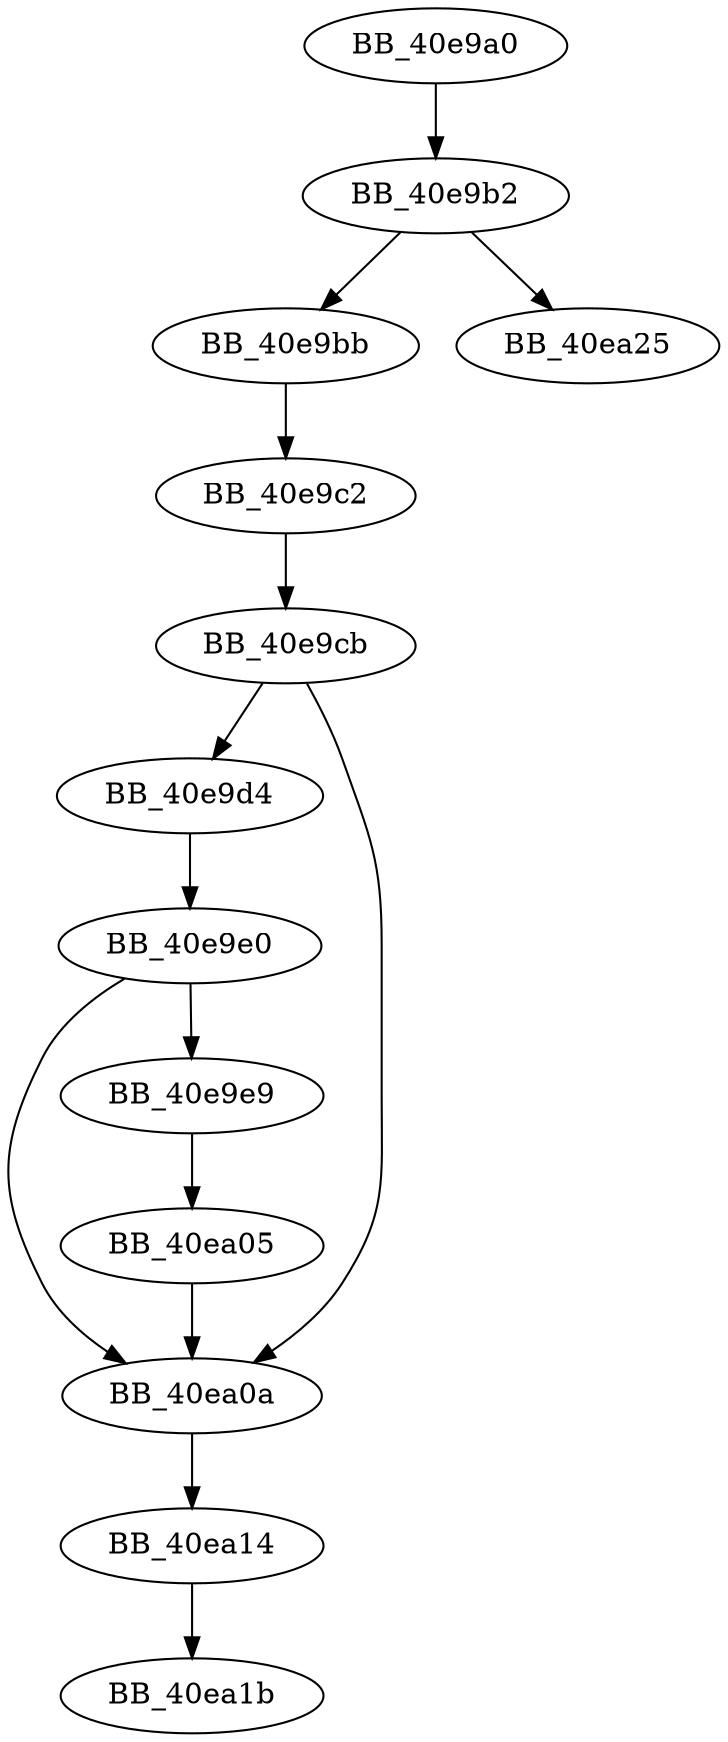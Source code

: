 DiGraph sub_40E9A0{
BB_40e9a0->BB_40e9b2
BB_40e9b2->BB_40e9bb
BB_40e9b2->BB_40ea25
BB_40e9bb->BB_40e9c2
BB_40e9c2->BB_40e9cb
BB_40e9cb->BB_40e9d4
BB_40e9cb->BB_40ea0a
BB_40e9d4->BB_40e9e0
BB_40e9e0->BB_40e9e9
BB_40e9e0->BB_40ea0a
BB_40e9e9->BB_40ea05
BB_40ea05->BB_40ea0a
BB_40ea0a->BB_40ea14
BB_40ea14->BB_40ea1b
}

